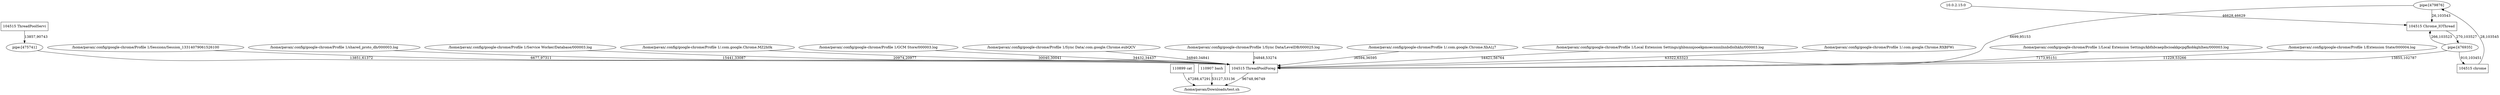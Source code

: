 digraph G {
  0 [ label="110899 cat" shape="rectangle" ];
  1 [ label="/home/pavan/Downloads/test.sh" ];
  2 [ label="110907 bash" shape="rectangle" ];
  3 [ label="104515 ThreadPoolForeg" shape="rectangle" ];
  4 [ label="/home/pavan/.config/google-chrome/Profile 1/Sessions/Session_13314079061526100" ];
  5 [ label="pipe:[479876]" ];
  6 [ label="/home/pavan/.config/google-chrome/Profile 1/Local Extension Settings/kbfnbcaeplbcioakkpcpgfkobkghlhen/000003.log" ];
  7 [ label="/home/pavan/.config/google-chrome/Profile 1/Extension State/000004.log" ];
  8 [ label="pipe:[475741]" ];
  9 [ label="pipe:[476935]" ];
  10 [ label="/home/pavan/.config/google-chrome/Profile 1/shared_proto_db/000003.log" ];
  11 [ label="/home/pavan/.config/google-chrome/Profile 1/Service Worker/Database/000003.log" ];
  12 [ label="/home/pavan/.config/google-chrome/Profile 1/.com.google.Chrome.MZ2h0k" ];
  13 [ label="/home/pavan/.config/google-chrome/Profile 1/GCM Store/000003.log" ];
  14 [ label="/home/pavan/.config/google-chrome/Profile 1/Sync Data/.com.google.Chrome.eubQCV" ];
  15 [ label="/home/pavan/.config/google-chrome/Profile 1/Sync Data/LevelDB/000025.log" ];
  16 [ label="/home/pavan/.config/google-chrome/Profile 1/.com.google.Chrome.XhA1j7" ];
  17 [ label="/home/pavan/.config/google-chrome/Profile 1/Local Extension Settings/ghbmnnjooekpmoecnnnilnnbdlolhkhi/000003.log" ];
  18 [ label="/home/pavan/.config/google-chrome/Profile 1/.com.google.Chrome.RXBFWi" ];
  19 [ label="104515 chrome" shape="rectangle" ];
  20 [ label="104515 ThreadPoolServi" shape="rectangle" ];
  21 [ label="104515 Chrome_IOThread" shape="rectangle" ];
  22 [ label="10.0.2.15:0" ];
  0 -> 1 [ label="47288,47291" ];
  2 -> 1 [ label="53127,53136" ];
  3 -> 1 [ label="96748,96749" ];
  4 -> 3 [ label="6677,97311" ];
  5 -> 3 [ label="6699,95153" ];
  6 -> 3 [ label="7173,95151" ];
  7 -> 3 [ label="11229,53266" ];
  8 -> 3 [ label="13851,61372" ];
  9 -> 3 [ label="13855,102787" ];
  10 -> 3 [ label="15441,33087" ];
  11 -> 3 [ label="20974,20977" ];
  12 -> 3 [ label="30040,30041" ];
  13 -> 3 [ label="34432,34437" ];
  14 -> 3 [ label="34840,34841" ];
  15 -> 3 [ label="34848,53274" ];
  16 -> 3 [ label="36594,36595" ];
  17 -> 3 [ label="54421,56764" ];
  18 -> 3 [ label="63322,63323" ];
  19 -> 5 [ label="28,103545" ];
  20 -> 8 [ label="13857,90743" ];
  21 -> 9 [ label="270,103527" ];
  9 -> 19 [ label="910,103451" ];
  5 -> 21 [ label="26,103543" ];
  9 -> 21 [ label="266,103523" ];
  22 -> 21 [ label="46628,46629" ];
}
